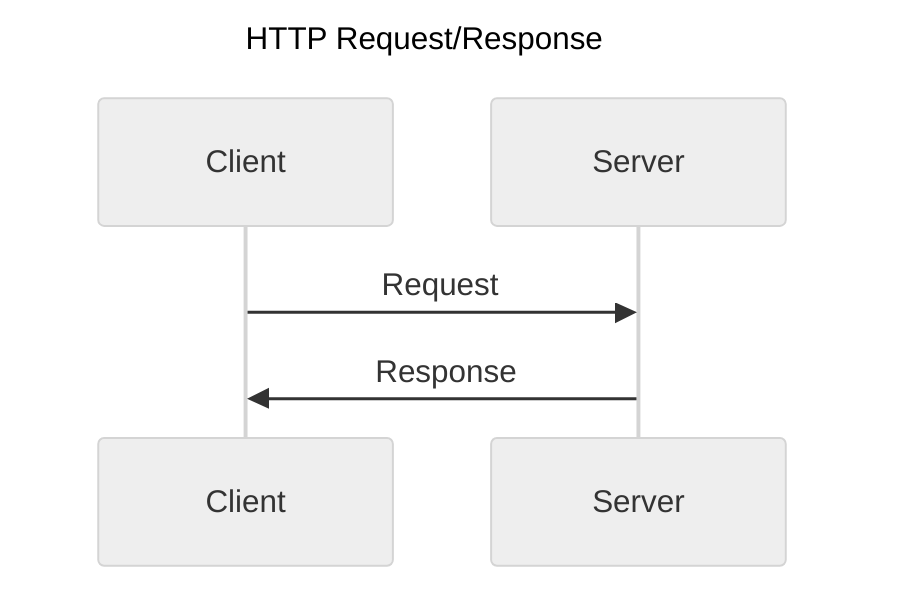 ---
title: HTTP Request/Response
config:
  theme: "neutral"
---
sequenceDiagram
    Client->>Server: Request
    Server->>Client: Response